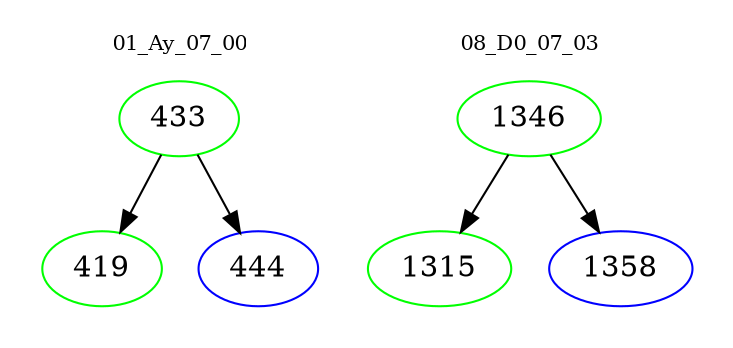 digraph{
subgraph cluster_0 {
color = white
label = "01_Ay_07_00";
fontsize=10;
T0_433 [label="433", color="green"]
T0_433 -> T0_419 [color="black"]
T0_419 [label="419", color="green"]
T0_433 -> T0_444 [color="black"]
T0_444 [label="444", color="blue"]
}
subgraph cluster_1 {
color = white
label = "08_D0_07_03";
fontsize=10;
T1_1346 [label="1346", color="green"]
T1_1346 -> T1_1315 [color="black"]
T1_1315 [label="1315", color="green"]
T1_1346 -> T1_1358 [color="black"]
T1_1358 [label="1358", color="blue"]
}
}
